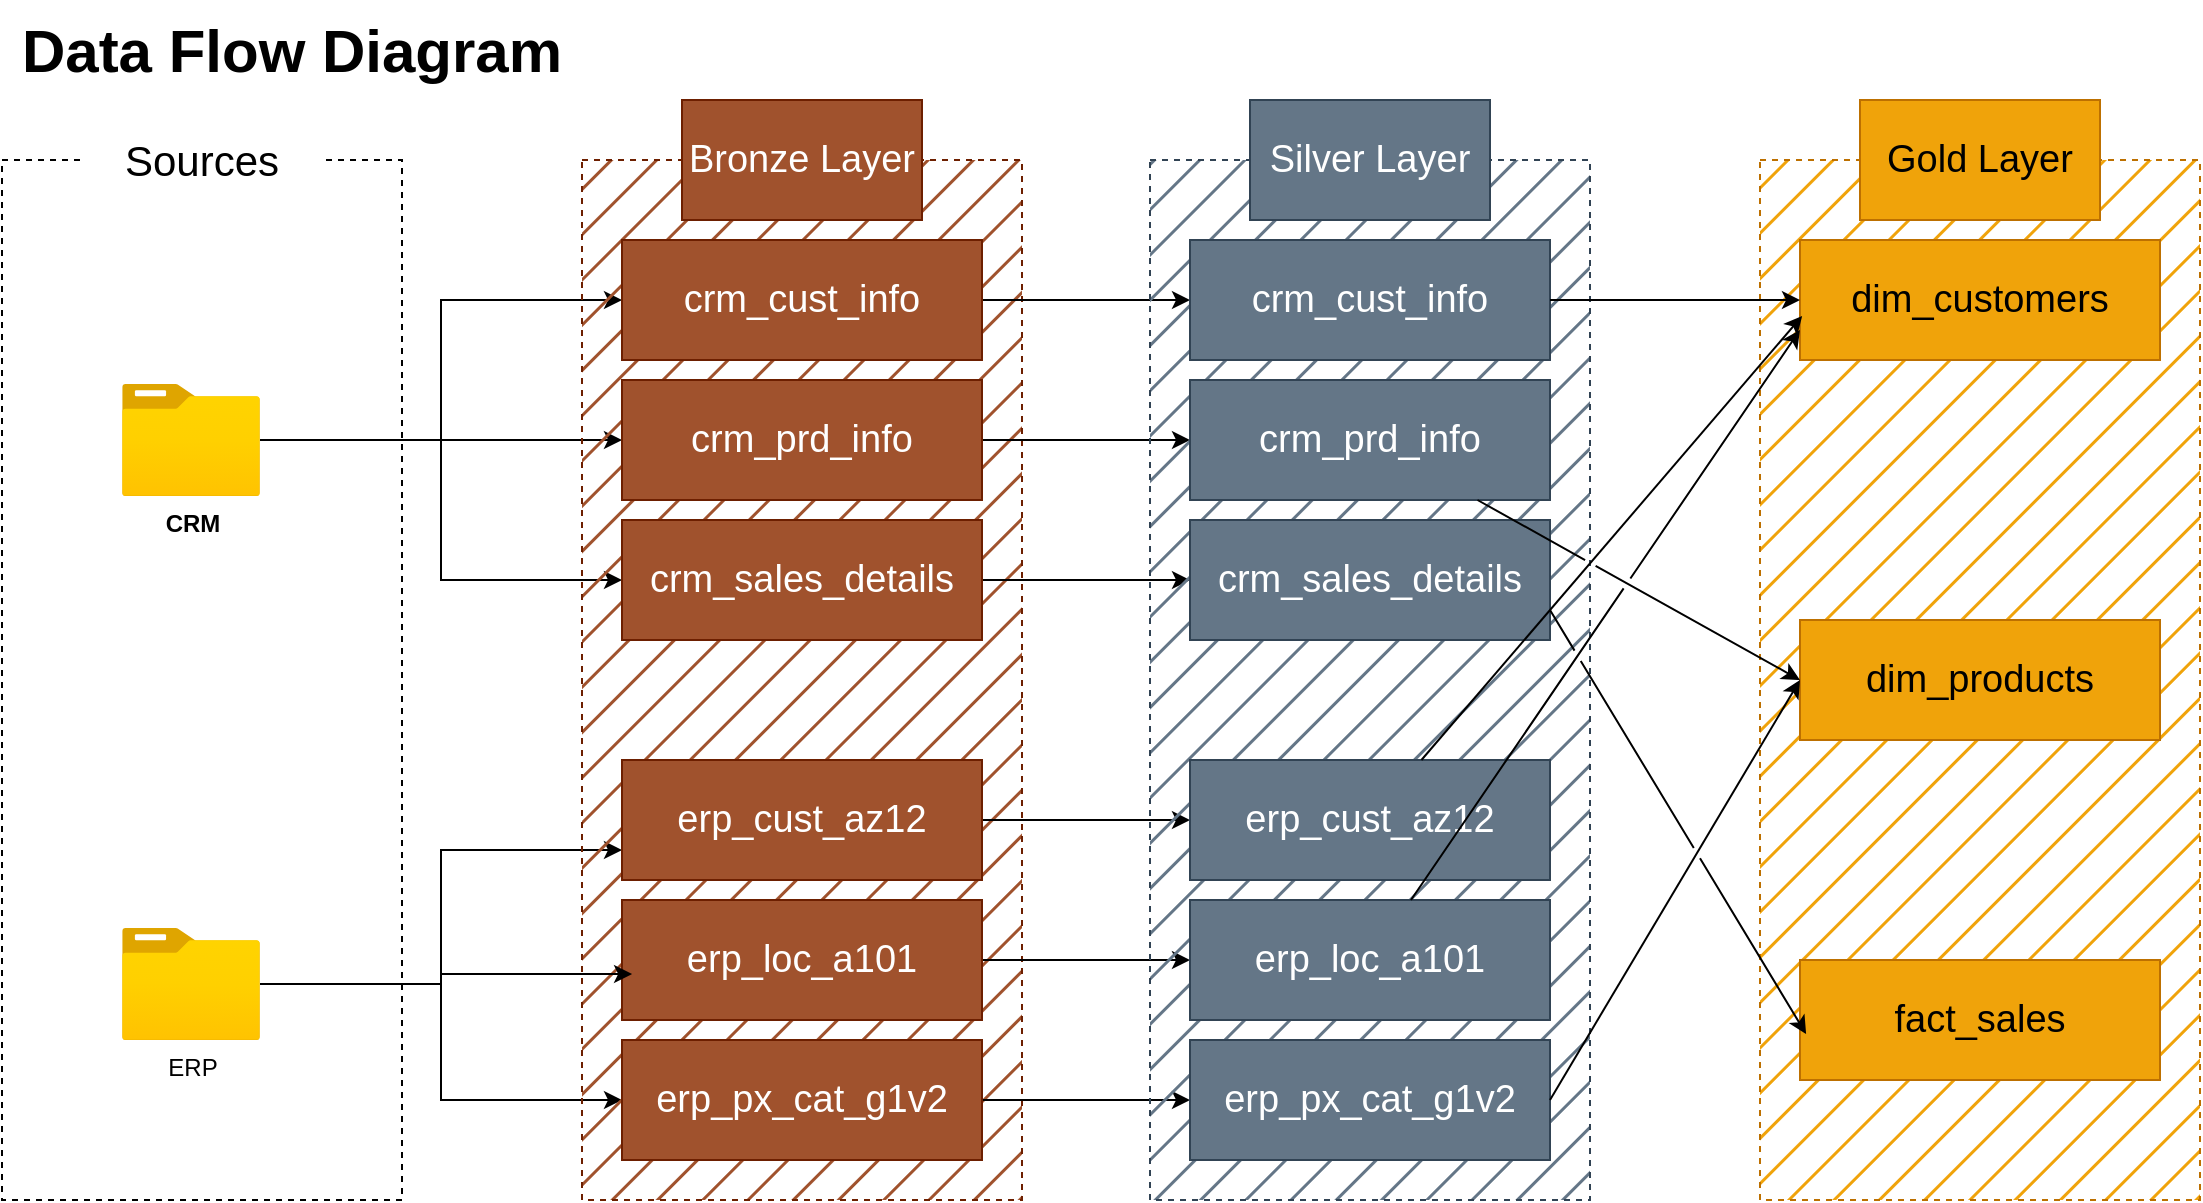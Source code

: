 <mxfile version="26.1.1">
  <diagram name="Page-1" id="qKSzK8IzQV_dpvodrk-A">
    <mxGraphModel dx="1120" dy="1672" grid="1" gridSize="10" guides="1" tooltips="1" connect="1" arrows="1" fold="1" page="1" pageScale="1" pageWidth="850" pageHeight="1100" math="0" shadow="0">
      <root>
        <mxCell id="0" />
        <mxCell id="1" parent="0" />
        <mxCell id="PFwcSyFKE1UaYxGD0gQk-8" value="" style="rounded=0;whiteSpace=wrap;html=1;fillColor=#f0a30a;strokeColor=#BD7000;dashed=1;fontColor=#000000;fillStyle=hatch;" vertex="1" parent="1">
          <mxGeometry x="919" y="50" width="220" height="520" as="geometry" />
        </mxCell>
        <mxCell id="z3oN61Xf4Bhqr87E-s5c-1" value="" style="rounded=0;whiteSpace=wrap;html=1;fillColor=none;strokeColor=default;dashed=1;" parent="1" vertex="1">
          <mxGeometry x="40" y="50" width="200" height="520" as="geometry" />
        </mxCell>
        <mxCell id="z3oN61Xf4Bhqr87E-s5c-2" value="&lt;font style=&quot;font-size: 21px;&quot;&gt;Sources&lt;/font&gt;" style="rounded=0;whiteSpace=wrap;html=1;strokeColor=none;" parent="1" vertex="1">
          <mxGeometry x="80" y="20" width="120" height="60" as="geometry" />
        </mxCell>
        <mxCell id="z3oN61Xf4Bhqr87E-s5c-19" style="edgeStyle=orthogonalEdgeStyle;rounded=0;orthogonalLoop=1;jettySize=auto;html=1;entryX=0;entryY=0.5;entryDx=0;entryDy=0;" parent="1" source="z3oN61Xf4Bhqr87E-s5c-4" target="z3oN61Xf4Bhqr87E-s5c-17" edge="1">
          <mxGeometry relative="1" as="geometry" />
        </mxCell>
        <mxCell id="z3oN61Xf4Bhqr87E-s5c-20" style="edgeStyle=orthogonalEdgeStyle;rounded=0;orthogonalLoop=1;jettySize=auto;html=1;entryX=0;entryY=0.5;entryDx=0;entryDy=0;" parent="1" source="z3oN61Xf4Bhqr87E-s5c-4" target="z3oN61Xf4Bhqr87E-s5c-18" edge="1">
          <mxGeometry relative="1" as="geometry" />
        </mxCell>
        <mxCell id="z3oN61Xf4Bhqr87E-s5c-21" style="edgeStyle=orthogonalEdgeStyle;rounded=0;orthogonalLoop=1;jettySize=auto;html=1;entryX=0;entryY=0.5;entryDx=0;entryDy=0;" parent="1" source="z3oN61Xf4Bhqr87E-s5c-4" target="z3oN61Xf4Bhqr87E-s5c-16" edge="1">
          <mxGeometry relative="1" as="geometry" />
        </mxCell>
        <mxCell id="z3oN61Xf4Bhqr87E-s5c-4" value="&lt;b&gt;CRM&lt;/b&gt;" style="image;aspect=fixed;html=1;points=[];align=center;fontSize=12;image=img/lib/azure2/general/Folder_Blank.svg;" parent="1" vertex="1">
          <mxGeometry x="100" y="162" width="69" height="56.0" as="geometry" />
        </mxCell>
        <mxCell id="z3oN61Xf4Bhqr87E-s5c-28" style="edgeStyle=orthogonalEdgeStyle;rounded=0;orthogonalLoop=1;jettySize=auto;html=1;entryX=0;entryY=0.75;entryDx=0;entryDy=0;" parent="1" source="z3oN61Xf4Bhqr87E-s5c-5" target="z3oN61Xf4Bhqr87E-s5c-15" edge="1">
          <mxGeometry relative="1" as="geometry" />
        </mxCell>
        <mxCell id="z3oN61Xf4Bhqr87E-s5c-29" style="edgeStyle=orthogonalEdgeStyle;rounded=0;orthogonalLoop=1;jettySize=auto;html=1;entryX=0;entryY=0.5;entryDx=0;entryDy=0;" parent="1" source="z3oN61Xf4Bhqr87E-s5c-5" target="z3oN61Xf4Bhqr87E-s5c-13" edge="1">
          <mxGeometry relative="1" as="geometry" />
        </mxCell>
        <mxCell id="z3oN61Xf4Bhqr87E-s5c-5" value="ERP" style="image;aspect=fixed;html=1;points=[];align=center;fontSize=12;image=img/lib/azure2/general/Folder_Blank.svg;" parent="1" vertex="1">
          <mxGeometry x="100" y="434" width="69" height="56.0" as="geometry" />
        </mxCell>
        <mxCell id="z3oN61Xf4Bhqr87E-s5c-6" value="" style="rounded=0;whiteSpace=wrap;html=1;fillColor=#a0522d;strokeColor=#6D1F00;dashed=1;fontColor=#ffffff;fillStyle=hatch;" parent="1" vertex="1">
          <mxGeometry x="330" y="50" width="220" height="520" as="geometry" />
        </mxCell>
        <mxCell id="z3oN61Xf4Bhqr87E-s5c-7" value="&lt;font style=&quot;font-size: 19px;&quot;&gt;Bronze Layer&lt;/font&gt;" style="rounded=0;whiteSpace=wrap;html=1;strokeColor=#6D1F00;fillColor=#a0522d;fontColor=#ffffff;" parent="1" vertex="1">
          <mxGeometry x="380" y="20" width="120" height="60" as="geometry" />
        </mxCell>
        <mxCell id="A6Url9bmE-gUjbMV3d3s-14" style="edgeStyle=orthogonalEdgeStyle;rounded=0;orthogonalLoop=1;jettySize=auto;html=1;" parent="1" source="z3oN61Xf4Bhqr87E-s5c-13" target="A6Url9bmE-gUjbMV3d3s-3" edge="1">
          <mxGeometry relative="1" as="geometry" />
        </mxCell>
        <mxCell id="z3oN61Xf4Bhqr87E-s5c-13" value="&lt;font style=&quot;font-size: 19px;&quot;&gt;erp_px_cat_g1v2&lt;/font&gt;" style="rounded=0;whiteSpace=wrap;html=1;strokeColor=#6D1F00;fillColor=#a0522d;fontColor=#ffffff;" parent="1" vertex="1">
          <mxGeometry x="350" y="490" width="180" height="60" as="geometry" />
        </mxCell>
        <mxCell id="A6Url9bmE-gUjbMV3d3s-13" style="edgeStyle=orthogonalEdgeStyle;rounded=0;orthogonalLoop=1;jettySize=auto;html=1;" parent="1" source="z3oN61Xf4Bhqr87E-s5c-14" target="A6Url9bmE-gUjbMV3d3s-4" edge="1">
          <mxGeometry relative="1" as="geometry" />
        </mxCell>
        <mxCell id="z3oN61Xf4Bhqr87E-s5c-14" value="&lt;font style=&quot;font-size: 19px;&quot;&gt;erp_loc_a101&lt;/font&gt;" style="rounded=0;whiteSpace=wrap;html=1;strokeColor=#6D1F00;fillColor=#a0522d;fontColor=#ffffff;" parent="1" vertex="1">
          <mxGeometry x="350" y="420" width="180" height="60" as="geometry" />
        </mxCell>
        <mxCell id="A6Url9bmE-gUjbMV3d3s-12" style="edgeStyle=orthogonalEdgeStyle;rounded=0;orthogonalLoop=1;jettySize=auto;html=1;entryX=0;entryY=0.5;entryDx=0;entryDy=0;" parent="1" source="z3oN61Xf4Bhqr87E-s5c-15" target="A6Url9bmE-gUjbMV3d3s-5" edge="1">
          <mxGeometry relative="1" as="geometry" />
        </mxCell>
        <mxCell id="z3oN61Xf4Bhqr87E-s5c-15" value="&lt;font style=&quot;font-size: 19px;&quot;&gt;erp_cust_az12&lt;/font&gt;" style="rounded=0;whiteSpace=wrap;html=1;strokeColor=#6D1F00;fillColor=#a0522d;fontColor=#ffffff;" parent="1" vertex="1">
          <mxGeometry x="350" y="350" width="180" height="60" as="geometry" />
        </mxCell>
        <mxCell id="A6Url9bmE-gUjbMV3d3s-11" style="edgeStyle=orthogonalEdgeStyle;rounded=0;orthogonalLoop=1;jettySize=auto;html=1;entryX=0;entryY=0.5;entryDx=0;entryDy=0;" parent="1" source="z3oN61Xf4Bhqr87E-s5c-16" target="A6Url9bmE-gUjbMV3d3s-6" edge="1">
          <mxGeometry relative="1" as="geometry" />
        </mxCell>
        <mxCell id="z3oN61Xf4Bhqr87E-s5c-16" value="&lt;font style=&quot;font-size: 19px;&quot;&gt;crm_sales_details&lt;/font&gt;" style="rounded=0;whiteSpace=wrap;html=1;strokeColor=#6D1F00;fillColor=#a0522d;fontColor=#ffffff;" parent="1" vertex="1">
          <mxGeometry x="350" y="230" width="180" height="60" as="geometry" />
        </mxCell>
        <mxCell id="A6Url9bmE-gUjbMV3d3s-10" style="edgeStyle=orthogonalEdgeStyle;rounded=0;orthogonalLoop=1;jettySize=auto;html=1;" parent="1" source="z3oN61Xf4Bhqr87E-s5c-17" target="A6Url9bmE-gUjbMV3d3s-7" edge="1">
          <mxGeometry relative="1" as="geometry" />
        </mxCell>
        <mxCell id="z3oN61Xf4Bhqr87E-s5c-17" value="&lt;font style=&quot;font-size: 19px;&quot;&gt;crm_prd_info&lt;/font&gt;" style="rounded=0;whiteSpace=wrap;html=1;strokeColor=#6D1F00;fillColor=#a0522d;fontColor=#ffffff;" parent="1" vertex="1">
          <mxGeometry x="350" y="160" width="180" height="60" as="geometry" />
        </mxCell>
        <mxCell id="A6Url9bmE-gUjbMV3d3s-9" style="edgeStyle=orthogonalEdgeStyle;rounded=0;orthogonalLoop=1;jettySize=auto;html=1;" parent="1" source="z3oN61Xf4Bhqr87E-s5c-18" target="A6Url9bmE-gUjbMV3d3s-8" edge="1">
          <mxGeometry relative="1" as="geometry" />
        </mxCell>
        <mxCell id="z3oN61Xf4Bhqr87E-s5c-18" value="&lt;font style=&quot;font-size: 19px;&quot;&gt;crm_cust_info&lt;/font&gt;" style="rounded=0;whiteSpace=wrap;html=1;strokeColor=#6D1F00;fillColor=#a0522d;fontColor=#ffffff;" parent="1" vertex="1">
          <mxGeometry x="350" y="90" width="180" height="60" as="geometry" />
        </mxCell>
        <mxCell id="z3oN61Xf4Bhqr87E-s5c-27" style="edgeStyle=orthogonalEdgeStyle;rounded=0;orthogonalLoop=1;jettySize=auto;html=1;entryX=0.028;entryY=0.617;entryDx=0;entryDy=0;entryPerimeter=0;" parent="1" source="z3oN61Xf4Bhqr87E-s5c-5" target="z3oN61Xf4Bhqr87E-s5c-14" edge="1">
          <mxGeometry relative="1" as="geometry" />
        </mxCell>
        <mxCell id="A6Url9bmE-gUjbMV3d3s-1" value="" style="rounded=0;whiteSpace=wrap;html=1;fillColor=#647687;strokeColor=#314354;dashed=1;fontColor=#ffffff;fillStyle=hatch;" parent="1" vertex="1">
          <mxGeometry x="614" y="50" width="220" height="520" as="geometry" />
        </mxCell>
        <mxCell id="A6Url9bmE-gUjbMV3d3s-2" value="&lt;font style=&quot;font-size: 19px;&quot;&gt;Silver Layer&lt;/font&gt;" style="rounded=0;whiteSpace=wrap;html=1;strokeColor=#314354;fillColor=#647687;fontColor=#ffffff;" parent="1" vertex="1">
          <mxGeometry x="664" y="20" width="120" height="60" as="geometry" />
        </mxCell>
        <mxCell id="A6Url9bmE-gUjbMV3d3s-3" value="&lt;font style=&quot;font-size: 19px;&quot;&gt;erp_px_cat_g1v2&lt;/font&gt;" style="rounded=0;whiteSpace=wrap;html=1;strokeColor=#314354;fillColor=#647687;fontColor=#ffffff;" parent="1" vertex="1">
          <mxGeometry x="634" y="490" width="180" height="60" as="geometry" />
        </mxCell>
        <mxCell id="A6Url9bmE-gUjbMV3d3s-4" value="&lt;font style=&quot;font-size: 19px;&quot;&gt;erp_loc_a101&lt;/font&gt;" style="rounded=0;whiteSpace=wrap;html=1;strokeColor=#314354;fillColor=#647687;fontColor=#ffffff;" parent="1" vertex="1">
          <mxGeometry x="634" y="420" width="180" height="60" as="geometry" />
        </mxCell>
        <mxCell id="A6Url9bmE-gUjbMV3d3s-5" value="&lt;font style=&quot;font-size: 19px;&quot;&gt;erp_cust_az12&lt;/font&gt;" style="rounded=0;whiteSpace=wrap;html=1;strokeColor=#314354;fillColor=#647687;fontColor=#ffffff;" parent="1" vertex="1">
          <mxGeometry x="634" y="350" width="180" height="60" as="geometry" />
        </mxCell>
        <mxCell id="A6Url9bmE-gUjbMV3d3s-6" value="&lt;font style=&quot;font-size: 19px;&quot;&gt;crm_sales_details&lt;/font&gt;" style="rounded=0;whiteSpace=wrap;html=1;strokeColor=#314354;fillColor=#647687;fontColor=#ffffff;" parent="1" vertex="1">
          <mxGeometry x="634" y="230" width="180" height="60" as="geometry" />
        </mxCell>
        <mxCell id="A6Url9bmE-gUjbMV3d3s-7" value="&lt;font style=&quot;font-size: 19px;&quot;&gt;crm_prd_info&lt;/font&gt;" style="rounded=0;whiteSpace=wrap;html=1;strokeColor=#314354;fillColor=#647687;fontColor=#ffffff;" parent="1" vertex="1">
          <mxGeometry x="634" y="160" width="180" height="60" as="geometry" />
        </mxCell>
        <mxCell id="A6Url9bmE-gUjbMV3d3s-8" value="&lt;font style=&quot;font-size: 19px;&quot;&gt;crm_cust_info&lt;/font&gt;" style="rounded=0;whiteSpace=wrap;html=1;strokeColor=#314354;fillColor=#647687;fontColor=#ffffff;" parent="1" vertex="1">
          <mxGeometry x="634" y="90" width="180" height="60" as="geometry" />
        </mxCell>
        <mxCell id="A6Url9bmE-gUjbMV3d3s-15" value="&lt;b&gt;&lt;font style=&quot;font-size: 30px;&quot;&gt;Data Flow Diagram&lt;/font&gt;&lt;/b&gt;" style="text;html=1;align=center;verticalAlign=middle;whiteSpace=wrap;rounded=0;" parent="1" vertex="1">
          <mxGeometry x="40" y="-30" width="290" height="50" as="geometry" />
        </mxCell>
        <mxCell id="PFwcSyFKE1UaYxGD0gQk-1" value="&lt;font style=&quot;font-size: 19px;&quot;&gt;Gold Layer&lt;/font&gt;" style="rounded=0;whiteSpace=wrap;html=1;strokeColor=#BD7000;fillColor=#f0a30a;fontColor=#000000;" vertex="1" parent="1">
          <mxGeometry x="969" y="20" width="120" height="60" as="geometry" />
        </mxCell>
        <mxCell id="PFwcSyFKE1UaYxGD0gQk-5" value="&lt;font style=&quot;font-size: 19px;&quot;&gt;fact_sales&lt;/font&gt;" style="rounded=0;whiteSpace=wrap;html=1;strokeColor=#BD7000;fillColor=#f0a30a;fontColor=#000000;" vertex="1" parent="1">
          <mxGeometry x="939" y="450" width="180" height="60" as="geometry" />
        </mxCell>
        <mxCell id="PFwcSyFKE1UaYxGD0gQk-6" value="&lt;font style=&quot;font-size: 19px;&quot;&gt;dim_products&lt;/font&gt;" style="rounded=0;whiteSpace=wrap;html=1;strokeColor=#BD7000;fillColor=#f0a30a;fontColor=#000000;" vertex="1" parent="1">
          <mxGeometry x="939" y="280" width="180" height="60" as="geometry" />
        </mxCell>
        <mxCell id="PFwcSyFKE1UaYxGD0gQk-7" value="&lt;span style=&quot;font-size: 19px;&quot;&gt;dim_customers&lt;/span&gt;" style="rounded=0;whiteSpace=wrap;html=1;strokeColor=#BD7000;fillColor=#f0a30a;fontColor=#000000;" vertex="1" parent="1">
          <mxGeometry x="939" y="90" width="180" height="60" as="geometry" />
        </mxCell>
        <mxCell id="PFwcSyFKE1UaYxGD0gQk-10" value="" style="endArrow=classic;html=1;rounded=0;" edge="1" parent="1" source="A6Url9bmE-gUjbMV3d3s-8" target="PFwcSyFKE1UaYxGD0gQk-7">
          <mxGeometry width="50" height="50" relative="1" as="geometry">
            <mxPoint x="820" y="150" as="sourcePoint" />
            <mxPoint x="870" y="100" as="targetPoint" />
          </mxGeometry>
        </mxCell>
        <mxCell id="PFwcSyFKE1UaYxGD0gQk-11" value="" style="endArrow=classic;html=1;rounded=0;entryX=0.006;entryY=0.633;entryDx=0;entryDy=0;entryPerimeter=0;" edge="1" parent="1" source="A6Url9bmE-gUjbMV3d3s-5" target="PFwcSyFKE1UaYxGD0gQk-7">
          <mxGeometry width="50" height="50" relative="1" as="geometry">
            <mxPoint x="790" y="130" as="sourcePoint" />
            <mxPoint x="865" y="130" as="targetPoint" />
          </mxGeometry>
        </mxCell>
        <mxCell id="PFwcSyFKE1UaYxGD0gQk-12" value="" style="endArrow=classic;html=1;rounded=0;entryX=0;entryY=0.5;entryDx=0;entryDy=0;jumpStyle=gap;" edge="1" parent="1" source="A6Url9bmE-gUjbMV3d3s-7" target="PFwcSyFKE1UaYxGD0gQk-6">
          <mxGeometry width="50" height="50" relative="1" as="geometry">
            <mxPoint x="790" y="130" as="sourcePoint" />
            <mxPoint x="865" y="130" as="targetPoint" />
          </mxGeometry>
        </mxCell>
        <mxCell id="PFwcSyFKE1UaYxGD0gQk-13" value="" style="endArrow=classic;html=1;rounded=0;exitX=1;exitY=0.5;exitDx=0;exitDy=0;jumpStyle=gap;entryX=0;entryY=0.5;entryDx=0;entryDy=0;" edge="1" parent="1" source="A6Url9bmE-gUjbMV3d3s-3" target="PFwcSyFKE1UaYxGD0gQk-6">
          <mxGeometry width="50" height="50" relative="1" as="geometry">
            <mxPoint x="764" y="230" as="sourcePoint" />
            <mxPoint x="855" y="320" as="targetPoint" />
          </mxGeometry>
        </mxCell>
        <mxCell id="PFwcSyFKE1UaYxGD0gQk-14" value="" style="endArrow=classic;html=1;rounded=0;entryX=0;entryY=0.75;entryDx=0;entryDy=0;jumpStyle=gap;" edge="1" parent="1" source="A6Url9bmE-gUjbMV3d3s-4" target="PFwcSyFKE1UaYxGD0gQk-7">
          <mxGeometry width="50" height="50" relative="1" as="geometry">
            <mxPoint x="729" y="360" as="sourcePoint" />
            <mxPoint x="926" y="160" as="targetPoint" />
          </mxGeometry>
        </mxCell>
        <mxCell id="PFwcSyFKE1UaYxGD0gQk-15" value="" style="endArrow=classic;html=1;rounded=0;exitX=1;exitY=0.75;exitDx=0;exitDy=0;entryX=0.017;entryY=0.617;entryDx=0;entryDy=0;entryPerimeter=0;jumpStyle=gap;" edge="1" parent="1" source="A6Url9bmE-gUjbMV3d3s-6" target="PFwcSyFKE1UaYxGD0gQk-5">
          <mxGeometry width="50" height="50" relative="1" as="geometry">
            <mxPoint x="790" y="130" as="sourcePoint" />
            <mxPoint x="865" y="130" as="targetPoint" />
          </mxGeometry>
        </mxCell>
      </root>
    </mxGraphModel>
  </diagram>
</mxfile>

